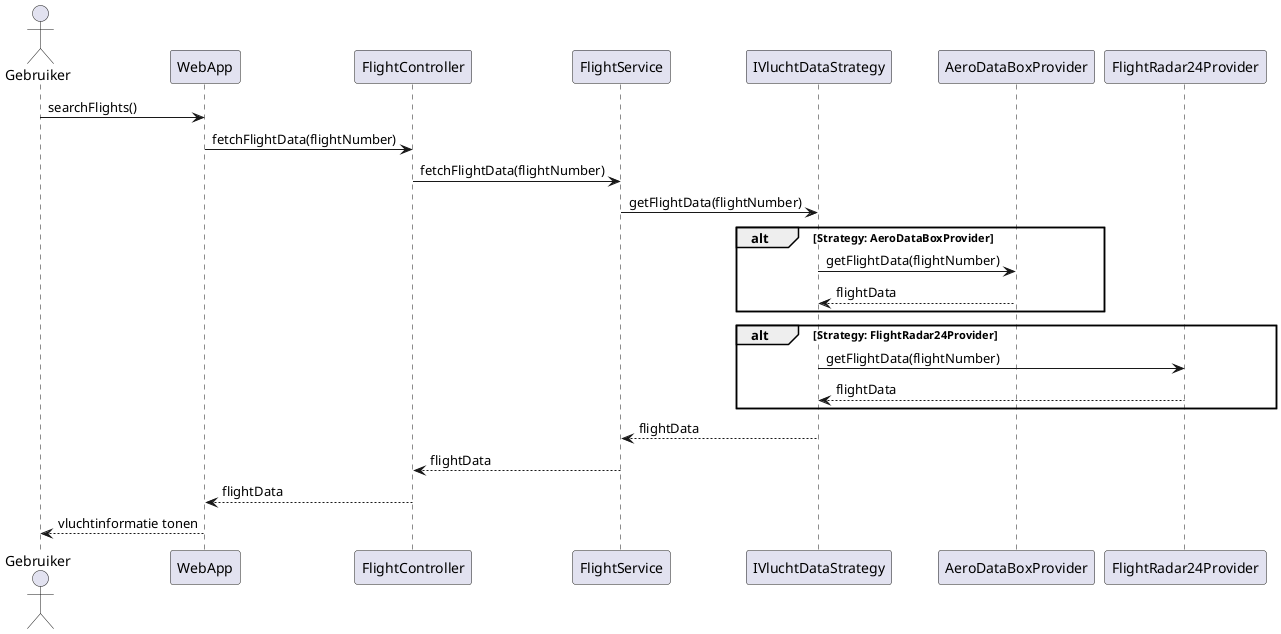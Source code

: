 @startuml
'https://plantuml.com/sequence-diagram

actor Gebruiker
participant WebApp
participant FlightController
participant FlightService
participant IVluchtDataStrategy
participant AeroDataBoxProvider
participant FlightRadar24Provider

Gebruiker -> WebApp : searchFlights()
WebApp -> FlightController : fetchFlightData(flightNumber)
FlightController -> FlightService : fetchFlightData(flightNumber)
FlightService -> IVluchtDataStrategy : getFlightData(flightNumber)

alt Strategy: AeroDataBoxProvider
    IVluchtDataStrategy -> AeroDataBoxProvider : getFlightData(flightNumber)
    AeroDataBoxProvider --> IVluchtDataStrategy : flightData
end

alt Strategy: FlightRadar24Provider
    IVluchtDataStrategy -> FlightRadar24Provider : getFlightData(flightNumber)
    FlightRadar24Provider --> IVluchtDataStrategy : flightData
end

IVluchtDataStrategy --> FlightService : flightData
FlightService --> FlightController : flightData
FlightController --> WebApp : flightData
WebApp --> Gebruiker : vluchtinformatie tonen
@enduml

